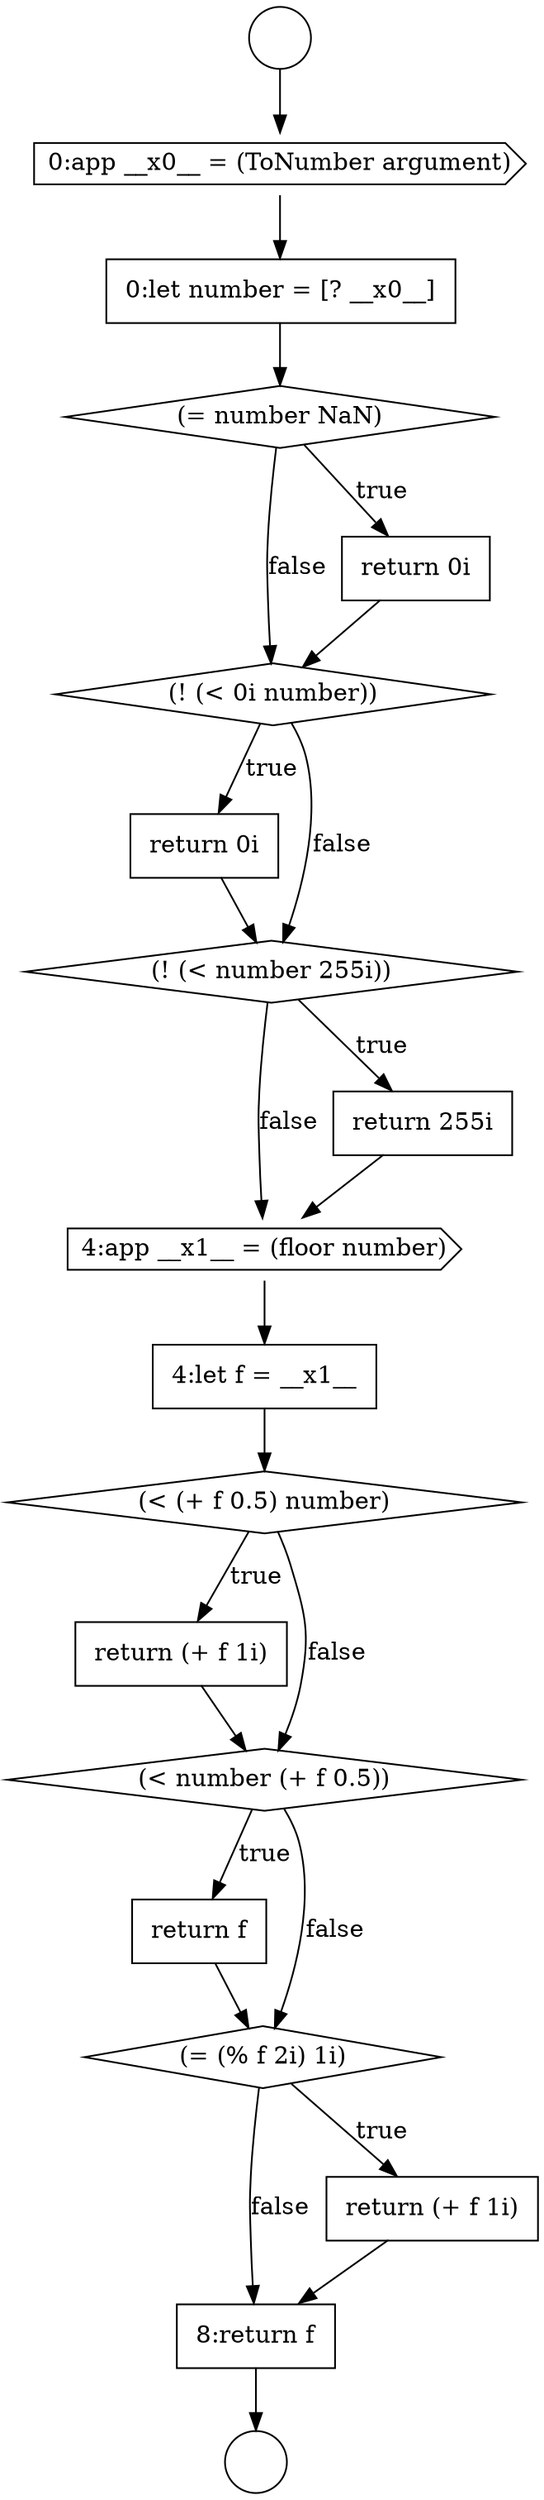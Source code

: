 digraph {
  node340 [shape=none, margin=0, label=<<font color="black">
    <table border="0" cellborder="1" cellspacing="0" cellpadding="10">
      <tr><td align="left">return 0i</td></tr>
    </table>
  </font>> color="black" fillcolor="white" style=filled]
  node344 [shape=none, margin=0, label=<<font color="black">
    <table border="0" cellborder="1" cellspacing="0" cellpadding="10">
      <tr><td align="left">4:let f = __x1__</td></tr>
    </table>
  </font>> color="black" fillcolor="white" style=filled]
  node348 [shape=none, margin=0, label=<<font color="black">
    <table border="0" cellborder="1" cellspacing="0" cellpadding="10">
      <tr><td align="left">return f</td></tr>
    </table>
  </font>> color="black" fillcolor="white" style=filled]
  node339 [shape=diamond, label=<<font color="black">(! (&lt; 0i number))</font>> color="black" fillcolor="white" style=filled]
  node343 [shape=cds, label=<<font color="black">4:app __x1__ = (floor number)</font>> color="black" fillcolor="white" style=filled]
  node345 [shape=diamond, label=<<font color="black">(&lt; (+ f 0.5) number)</font>> color="black" fillcolor="white" style=filled]
  node342 [shape=none, margin=0, label=<<font color="black">
    <table border="0" cellborder="1" cellspacing="0" cellpadding="10">
      <tr><td align="left">return 255i</td></tr>
    </table>
  </font>> color="black" fillcolor="white" style=filled]
  node338 [shape=none, margin=0, label=<<font color="black">
    <table border="0" cellborder="1" cellspacing="0" cellpadding="10">
      <tr><td align="left">return 0i</td></tr>
    </table>
  </font>> color="black" fillcolor="white" style=filled]
  node336 [shape=none, margin=0, label=<<font color="black">
    <table border="0" cellborder="1" cellspacing="0" cellpadding="10">
      <tr><td align="left">0:let number = [? __x0__]</td></tr>
    </table>
  </font>> color="black" fillcolor="white" style=filled]
  node351 [shape=none, margin=0, label=<<font color="black">
    <table border="0" cellborder="1" cellspacing="0" cellpadding="10">
      <tr><td align="left">8:return f</td></tr>
    </table>
  </font>> color="black" fillcolor="white" style=filled]
  node346 [shape=none, margin=0, label=<<font color="black">
    <table border="0" cellborder="1" cellspacing="0" cellpadding="10">
      <tr><td align="left">return (+ f 1i)</td></tr>
    </table>
  </font>> color="black" fillcolor="white" style=filled]
  node341 [shape=diamond, label=<<font color="black">(! (&lt; number 255i))</font>> color="black" fillcolor="white" style=filled]
  node337 [shape=diamond, label=<<font color="black">(= number NaN)</font>> color="black" fillcolor="white" style=filled]
  node347 [shape=diamond, label=<<font color="black">(&lt; number (+ f 0.5))</font>> color="black" fillcolor="white" style=filled]
  node333 [shape=circle label=" " color="black" fillcolor="white" style=filled]
  node334 [shape=circle label=" " color="black" fillcolor="white" style=filled]
  node349 [shape=diamond, label=<<font color="black">(= (% f 2i) 1i)</font>> color="black" fillcolor="white" style=filled]
  node335 [shape=cds, label=<<font color="black">0:app __x0__ = (ToNumber argument)</font>> color="black" fillcolor="white" style=filled]
  node350 [shape=none, margin=0, label=<<font color="black">
    <table border="0" cellborder="1" cellspacing="0" cellpadding="10">
      <tr><td align="left">return (+ f 1i)</td></tr>
    </table>
  </font>> color="black" fillcolor="white" style=filled]
  node340 -> node341 [ color="black"]
  node342 -> node343 [ color="black"]
  node333 -> node335 [ color="black"]
  node343 -> node344 [ color="black"]
  node347 -> node348 [label=<<font color="black">true</font>> color="black"]
  node347 -> node349 [label=<<font color="black">false</font>> color="black"]
  node350 -> node351 [ color="black"]
  node344 -> node345 [ color="black"]
  node351 -> node334 [ color="black"]
  node346 -> node347 [ color="black"]
  node345 -> node346 [label=<<font color="black">true</font>> color="black"]
  node345 -> node347 [label=<<font color="black">false</font>> color="black"]
  node336 -> node337 [ color="black"]
  node348 -> node349 [ color="black"]
  node341 -> node342 [label=<<font color="black">true</font>> color="black"]
  node341 -> node343 [label=<<font color="black">false</font>> color="black"]
  node338 -> node339 [ color="black"]
  node335 -> node336 [ color="black"]
  node339 -> node340 [label=<<font color="black">true</font>> color="black"]
  node339 -> node341 [label=<<font color="black">false</font>> color="black"]
  node337 -> node338 [label=<<font color="black">true</font>> color="black"]
  node337 -> node339 [label=<<font color="black">false</font>> color="black"]
  node349 -> node350 [label=<<font color="black">true</font>> color="black"]
  node349 -> node351 [label=<<font color="black">false</font>> color="black"]
}
